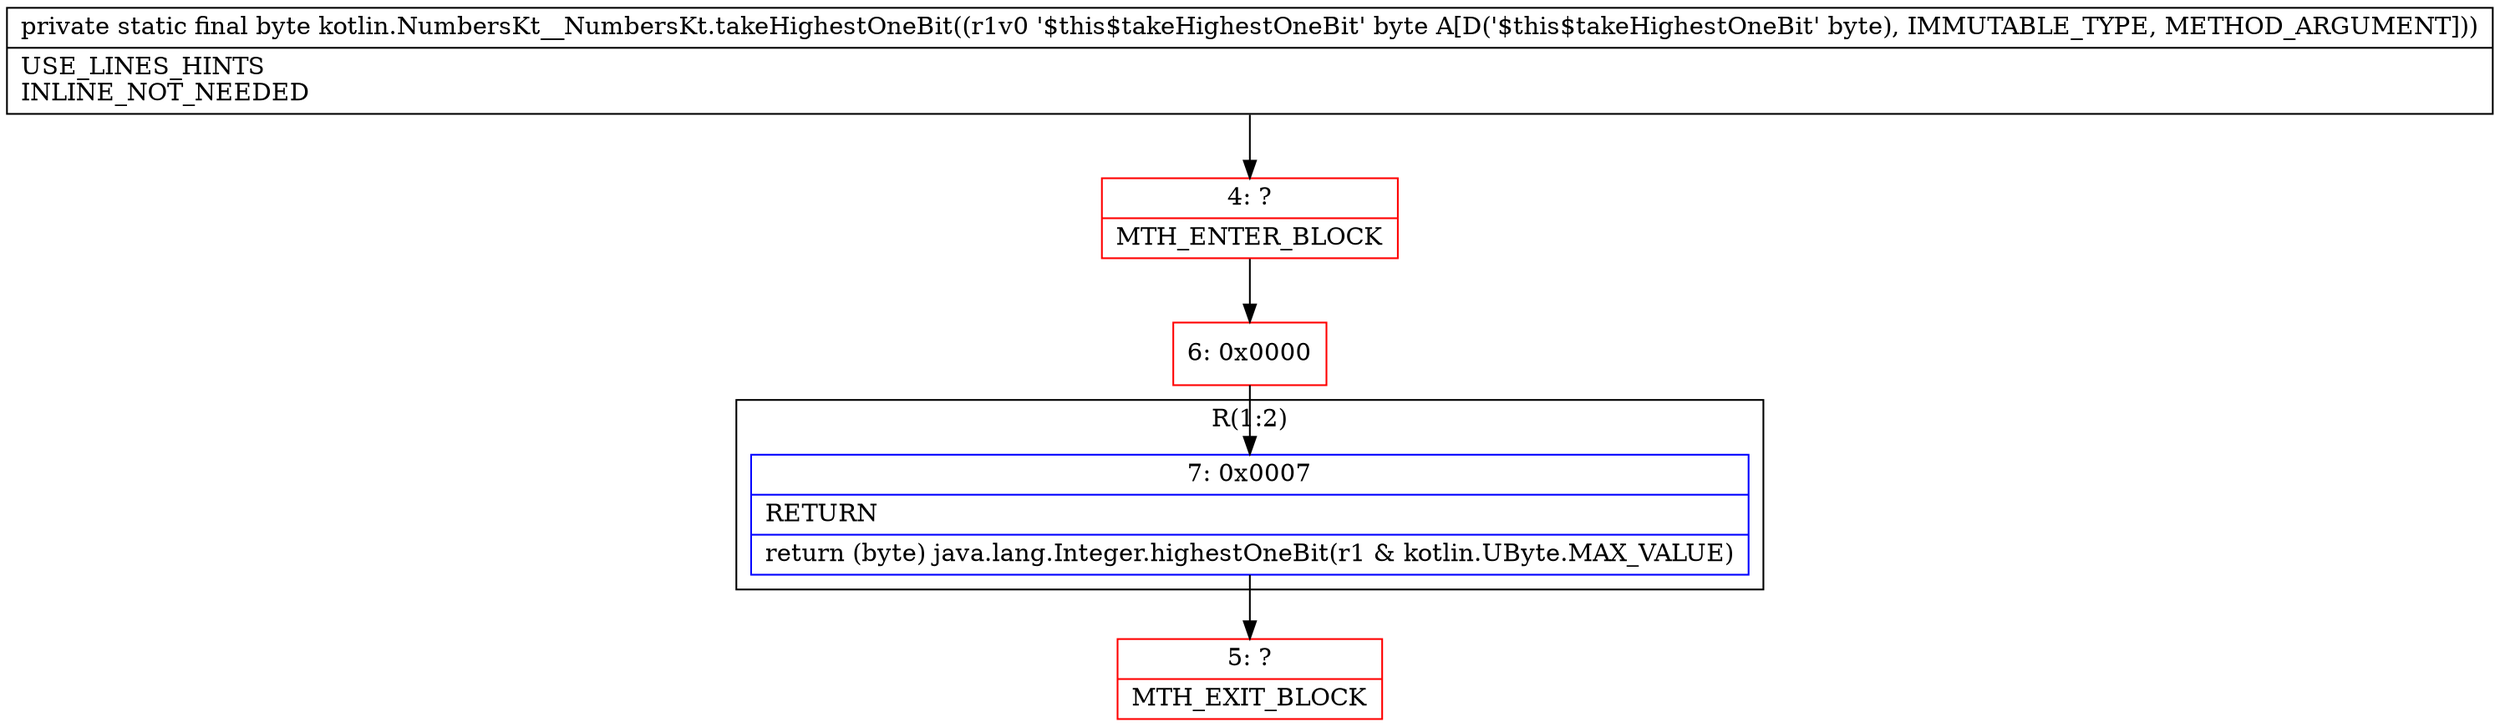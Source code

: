 digraph "CFG forkotlin.NumbersKt__NumbersKt.takeHighestOneBit(B)B" {
subgraph cluster_Region_314395299 {
label = "R(1:2)";
node [shape=record,color=blue];
Node_7 [shape=record,label="{7\:\ 0x0007|RETURN\l|return (byte) java.lang.Integer.highestOneBit(r1 & kotlin.UByte.MAX_VALUE)\l}"];
}
Node_4 [shape=record,color=red,label="{4\:\ ?|MTH_ENTER_BLOCK\l}"];
Node_6 [shape=record,color=red,label="{6\:\ 0x0000}"];
Node_5 [shape=record,color=red,label="{5\:\ ?|MTH_EXIT_BLOCK\l}"];
MethodNode[shape=record,label="{private static final byte kotlin.NumbersKt__NumbersKt.takeHighestOneBit((r1v0 '$this$takeHighestOneBit' byte A[D('$this$takeHighestOneBit' byte), IMMUTABLE_TYPE, METHOD_ARGUMENT]))  | USE_LINES_HINTS\lINLINE_NOT_NEEDED\l}"];
MethodNode -> Node_4;Node_7 -> Node_5;
Node_4 -> Node_6;
Node_6 -> Node_7;
}

